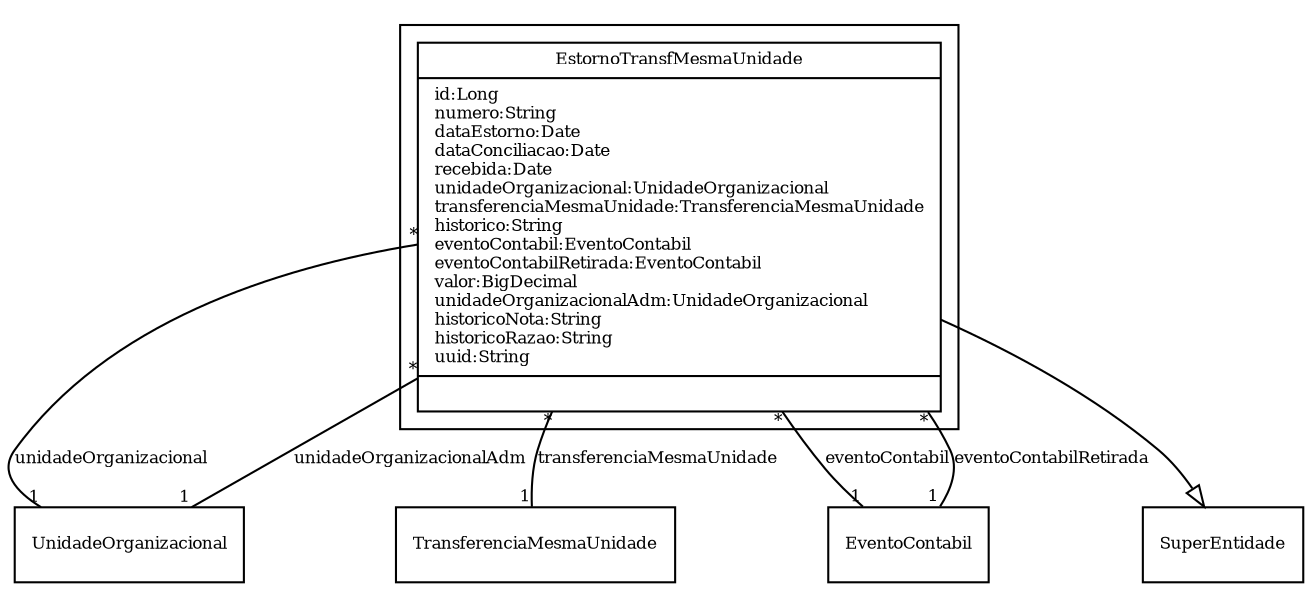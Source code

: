 digraph G{
fontname = "Times-Roman"
fontsize = 8

node [
        fontname = "Times-Roman"
        fontsize = 8
        shape = "record"
]

edge [
        fontname = "Times-Roman"
        fontsize = 8
]

subgraph clusterESTORNO_DE_TRANSFERENCIA_FINANCEIRA_MESMA_UNIDADE
{
EstornoTransfMesmaUnidade [label = "{EstornoTransfMesmaUnidade|id:Long\lnumero:String\ldataEstorno:Date\ldataConciliacao:Date\lrecebida:Date\lunidadeOrganizacional:UnidadeOrganizacional\ltransferenciaMesmaUnidade:TransferenciaMesmaUnidade\lhistorico:String\leventoContabil:EventoContabil\leventoContabilRetirada:EventoContabil\lvalor:BigDecimal\lunidadeOrganizacionalAdm:UnidadeOrganizacional\lhistoricoNota:String\lhistoricoRazao:String\luuid:String\l|\l}"]
}
edge [arrowhead = "none" headlabel = "1" taillabel = "*"] EstornoTransfMesmaUnidade -> UnidadeOrganizacional [label = "unidadeOrganizacional"]
edge [arrowhead = "none" headlabel = "1" taillabel = "*"] EstornoTransfMesmaUnidade -> TransferenciaMesmaUnidade [label = "transferenciaMesmaUnidade"]
edge [arrowhead = "none" headlabel = "1" taillabel = "*"] EstornoTransfMesmaUnidade -> EventoContabil [label = "eventoContabil"]
edge [arrowhead = "none" headlabel = "1" taillabel = "*"] EstornoTransfMesmaUnidade -> EventoContabil [label = "eventoContabilRetirada"]
edge [arrowhead = "none" headlabel = "1" taillabel = "*"] EstornoTransfMesmaUnidade -> UnidadeOrganizacional [label = "unidadeOrganizacionalAdm"]
edge [ arrowhead = "empty" headlabel = "" taillabel = ""] EstornoTransfMesmaUnidade -> SuperEntidade
}
